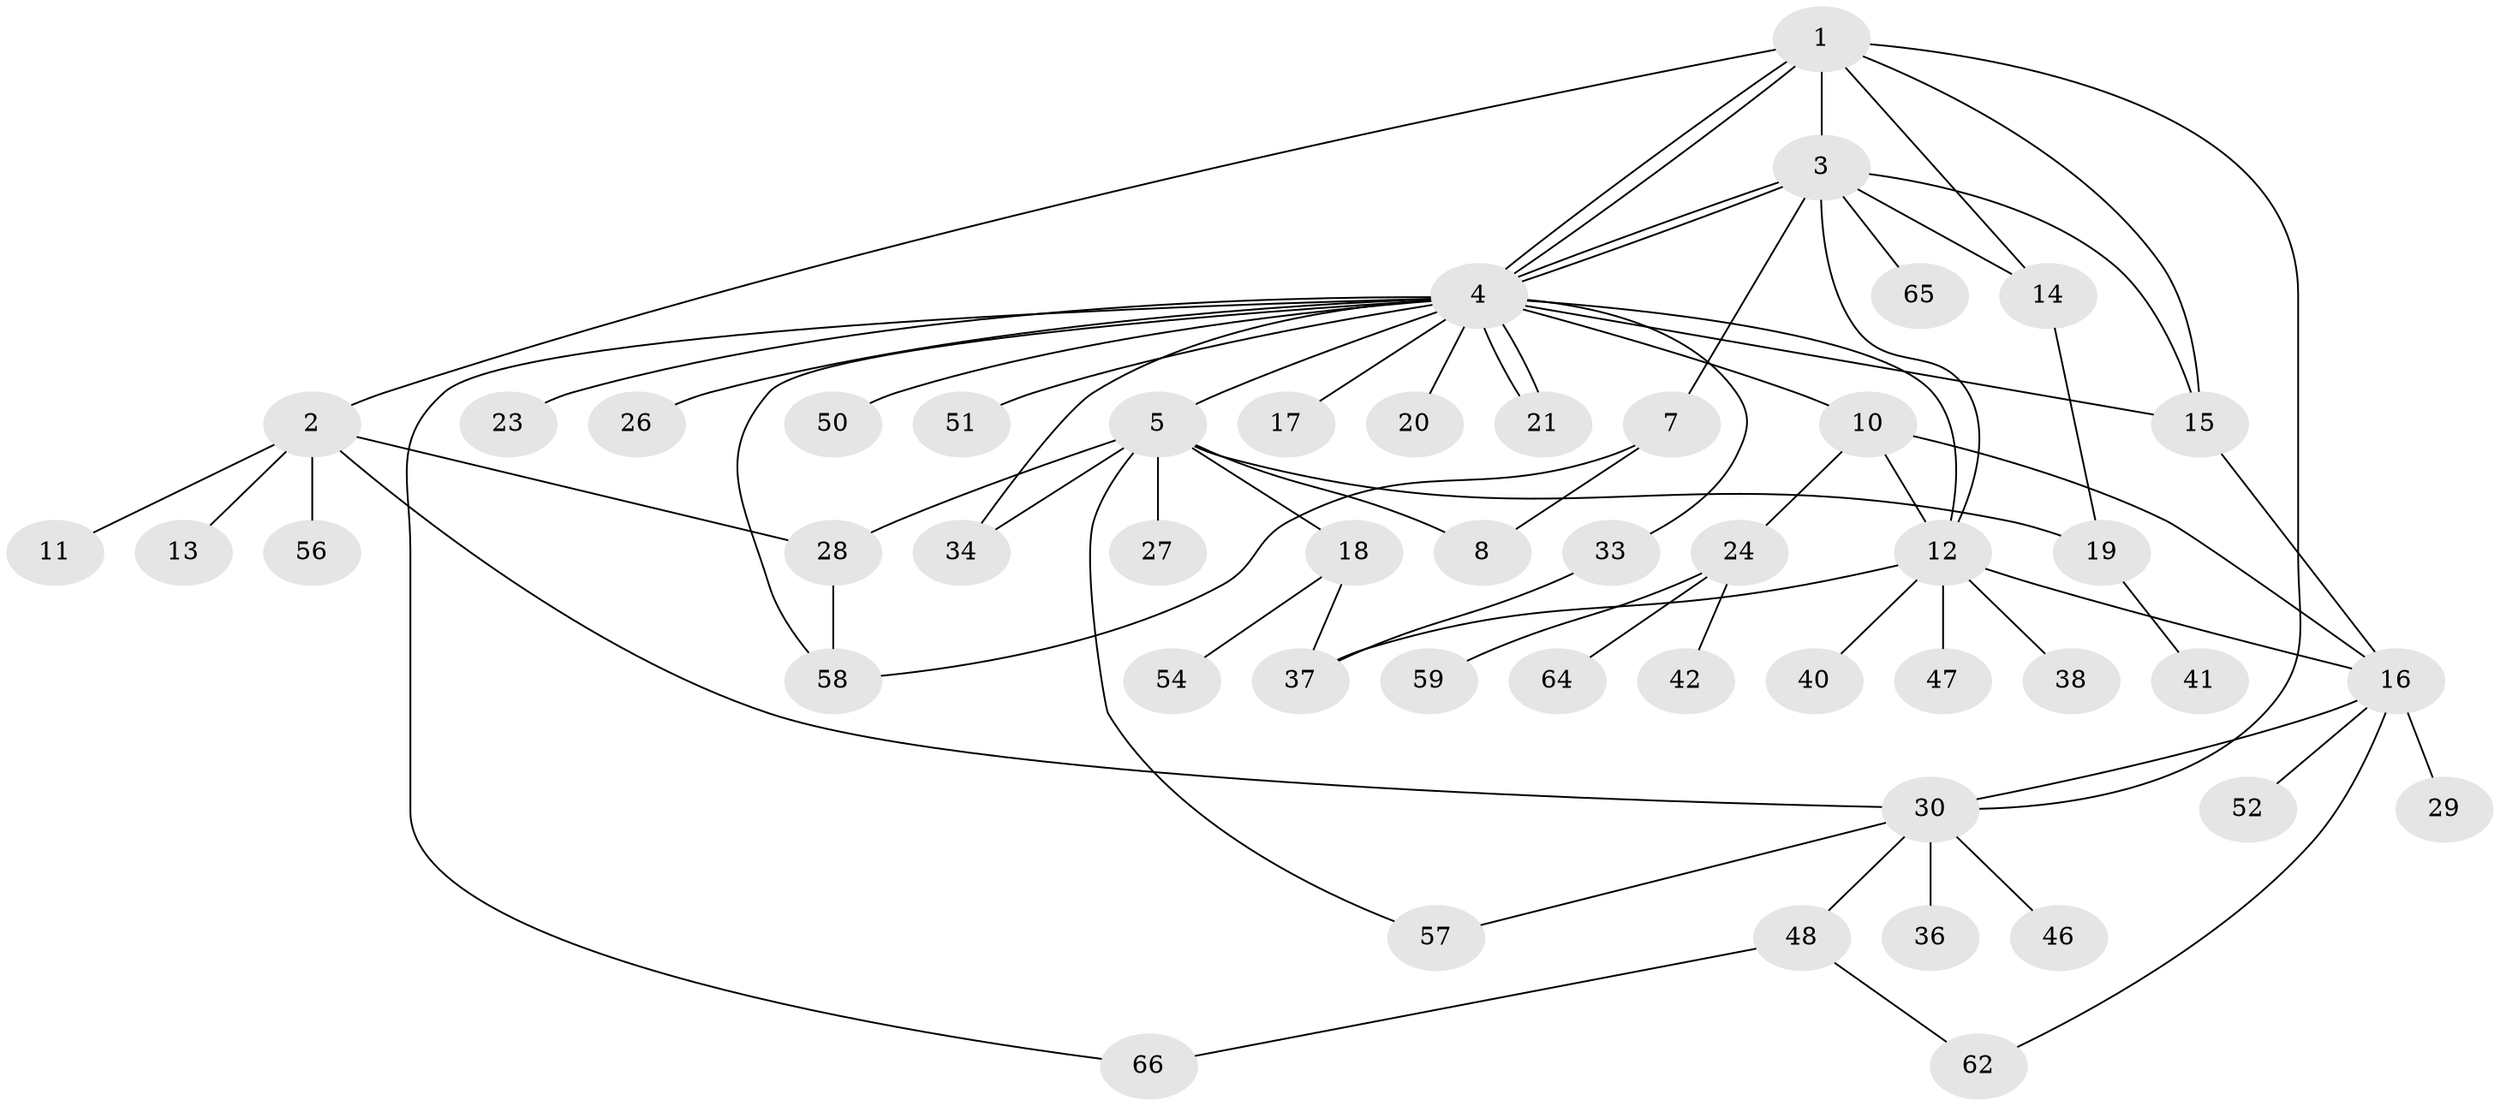 // Generated by graph-tools (version 1.1) at 2025/51/02/27/25 19:51:58]
// undirected, 49 vertices, 72 edges
graph export_dot {
graph [start="1"]
  node [color=gray90,style=filled];
  1 [super="+49"];
  2 [super="+6"];
  3 [super="+43"];
  4 [super="+9"];
  5 [super="+39"];
  7 [super="+63"];
  8;
  10;
  11;
  12 [super="+25"];
  13;
  14;
  15 [super="+60"];
  16 [super="+44"];
  17 [super="+22"];
  18 [super="+55"];
  19 [super="+45"];
  20;
  21;
  23;
  24 [super="+31"];
  26;
  27;
  28 [super="+32"];
  29;
  30 [super="+61"];
  33 [super="+53"];
  34 [super="+35"];
  36;
  37;
  38;
  40;
  41;
  42;
  46;
  47;
  48;
  50;
  51;
  52;
  54;
  56;
  57;
  58;
  59;
  62;
  64;
  65;
  66;
  1 -- 2;
  1 -- 3;
  1 -- 4;
  1 -- 4;
  1 -- 14;
  1 -- 15;
  1 -- 30;
  2 -- 28;
  2 -- 56;
  2 -- 11;
  2 -- 13;
  2 -- 30;
  3 -- 4;
  3 -- 4;
  3 -- 7;
  3 -- 12;
  3 -- 14;
  3 -- 65;
  3 -- 15;
  4 -- 5;
  4 -- 10;
  4 -- 17;
  4 -- 20;
  4 -- 21;
  4 -- 21;
  4 -- 23;
  4 -- 26;
  4 -- 33;
  4 -- 34;
  4 -- 50;
  4 -- 51;
  4 -- 58;
  4 -- 66;
  4 -- 12;
  4 -- 15;
  5 -- 8;
  5 -- 18;
  5 -- 19;
  5 -- 27;
  5 -- 28;
  5 -- 57;
  5 -- 34;
  7 -- 58;
  7 -- 8;
  10 -- 12 [weight=2];
  10 -- 16;
  10 -- 24;
  12 -- 16;
  12 -- 37;
  12 -- 38;
  12 -- 40;
  12 -- 47;
  14 -- 19;
  15 -- 16;
  16 -- 29;
  16 -- 30;
  16 -- 52;
  16 -- 62;
  18 -- 37;
  18 -- 54;
  19 -- 41;
  24 -- 42;
  24 -- 59;
  24 -- 64;
  28 -- 58;
  30 -- 36;
  30 -- 46;
  30 -- 48;
  30 -- 57;
  33 -- 37;
  48 -- 62;
  48 -- 66;
}
